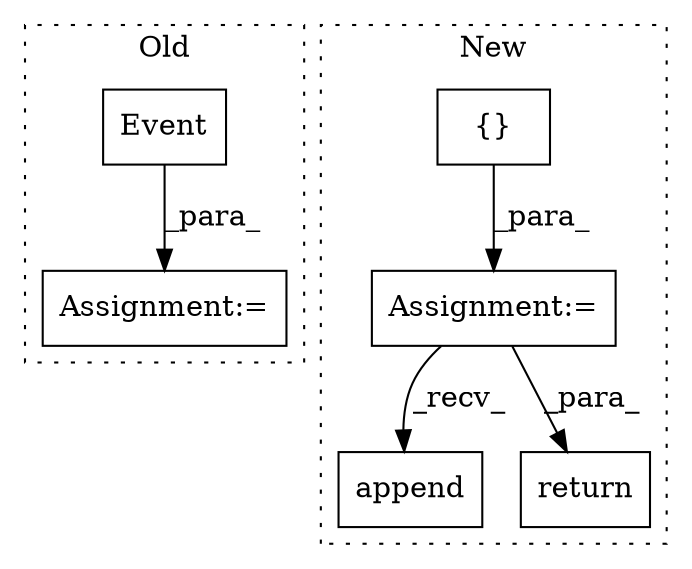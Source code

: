 digraph G {
subgraph cluster0 {
1 [label="Event" a="32" s="4500,4520" l="6,1" shape="box"];
4 [label="Assignment:=" a="7" s="4499" l="1" shape="box"];
label = "Old";
style="dotted";
}
subgraph cluster1 {
2 [label="append" a="32" s="4113,4125" l="7,1" shape="box"];
3 [label="{}" a="4" s="3930" l="2" shape="box"];
5 [label="Assignment:=" a="7" s="3920" l="1" shape="box"];
6 [label="return" a="41" s="4532" l="7" shape="box"];
label = "New";
style="dotted";
}
1 -> 4 [label="_para_"];
3 -> 5 [label="_para_"];
5 -> 6 [label="_para_"];
5 -> 2 [label="_recv_"];
}